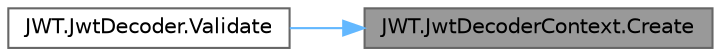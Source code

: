 digraph "JWT.JwtDecoderContext.Create"
{
 // LATEX_PDF_SIZE
  bgcolor="transparent";
  edge [fontname=Helvetica,fontsize=10,labelfontname=Helvetica,labelfontsize=10];
  node [fontname=Helvetica,fontsize=10,shape=box,height=0.2,width=0.4];
  rankdir="RL";
  Node1 [id="Node000001",label="JWT.JwtDecoderContext.Create",height=0.2,width=0.4,color="gray40", fillcolor="grey60", style="filled", fontcolor="black",tooltip=" "];
  Node1 -> Node2 [id="edge1_Node000001_Node000002",dir="back",color="steelblue1",style="solid",tooltip=" "];
  Node2 [id="Node000002",label="JWT.JwtDecoder.Validate",height=0.2,width=0.4,color="grey40", fillcolor="white", style="filled",URL="$class_j_w_t_1_1_jwt_decoder.html#a7177bf70a440206276831c0956cea042",tooltip="Prepares data before calling IJwtValidator"];
}
